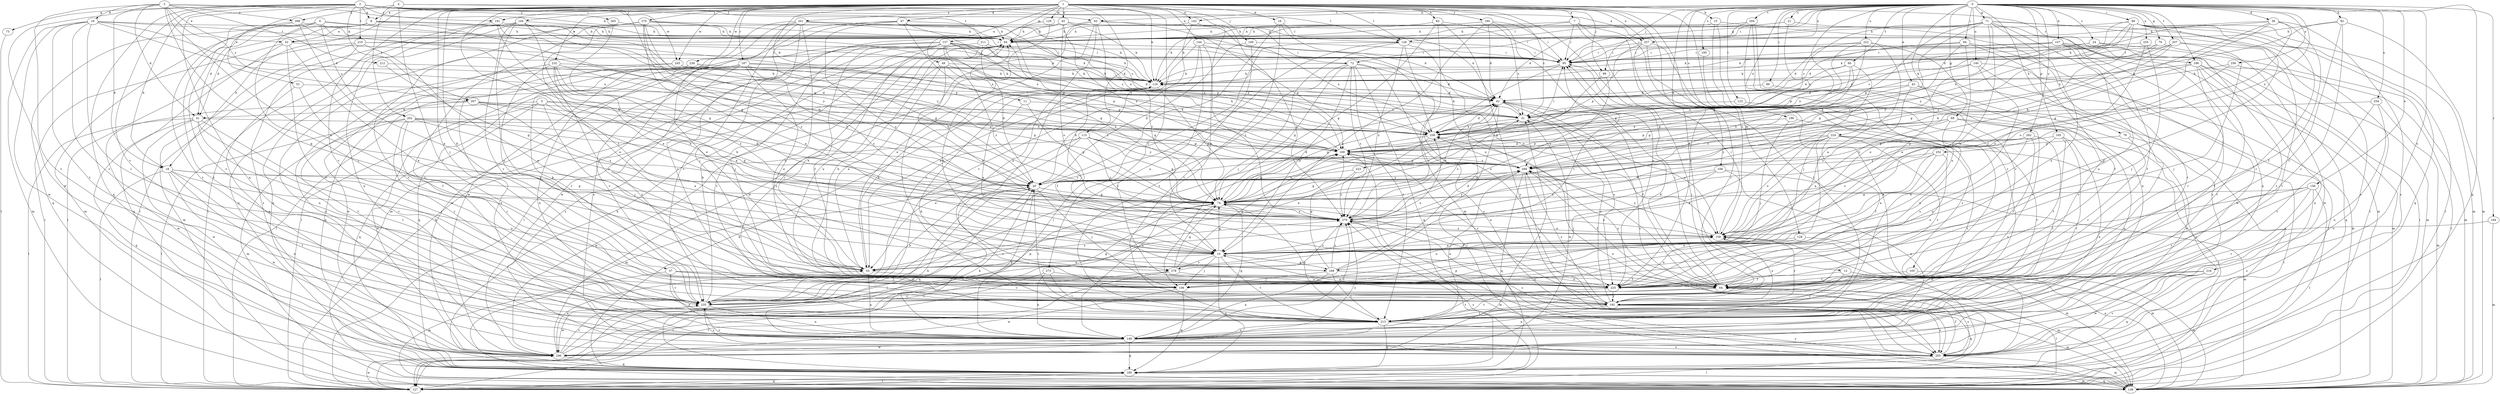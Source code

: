 strict digraph  {
0;
1;
2;
3;
4;
5;
6;
7;
8;
10;
11;
12;
15;
16;
18;
19;
20;
21;
24;
31;
36;
37;
41;
42;
43;
45;
47;
49;
51;
52;
53;
60;
63;
64;
69;
70;
71;
72;
73;
74;
78;
82;
83;
84;
86;
89;
94;
95;
99;
100;
104;
105;
106;
107;
109;
115;
116;
122;
126;
127;
128;
129;
137;
138;
140;
143;
144;
148;
156;
159;
165;
168;
169;
180;
184;
186;
187;
190;
191;
192;
195;
196;
201;
202;
203;
204;
207;
210;
211;
212;
213;
216;
222;
223;
224;
225;
232;
235;
238;
245;
246;
252;
254;
255;
256;
257;
258;
262;
265;
267;
268;
269;
270;
273;
278;
279;
0 -> 21  [label=c];
0 -> 24  [label=c];
0 -> 36  [label=d];
0 -> 43  [label=e];
0 -> 60  [label=f];
0 -> 63  [label=f];
0 -> 69  [label=g];
0 -> 70  [label=g];
0 -> 71  [label=g];
0 -> 72  [label=g];
0 -> 78  [label=h];
0 -> 82  [label=h];
0 -> 86  [label=i];
0 -> 89  [label=i];
0 -> 94  [label=i];
0 -> 95  [label=i];
0 -> 99  [label=j];
0 -> 107  [label=k];
0 -> 109  [label=k];
0 -> 122  [label=l];
0 -> 140  [label=n];
0 -> 143  [label=n];
0 -> 156  [label=o];
0 -> 165  [label=p];
0 -> 168  [label=p];
0 -> 180  [label=q];
0 -> 184  [label=r];
0 -> 186  [label=r];
0 -> 195  [label=s];
0 -> 196  [label=s];
0 -> 204  [label=t];
0 -> 207  [label=t];
0 -> 216  [label=u];
0 -> 222  [label=u];
0 -> 223  [label=u];
0 -> 224  [label=u];
0 -> 252  [label=x];
0 -> 254  [label=x];
0 -> 255  [label=x];
0 -> 256  [label=x];
0 -> 257  [label=x];
0 -> 262  [label=y];
1 -> 7  [label=a];
1 -> 8  [label=a];
1 -> 11  [label=b];
1 -> 12  [label=b];
1 -> 15  [label=b];
1 -> 16  [label=b];
1 -> 18  [label=b];
1 -> 31  [label=c];
1 -> 37  [label=d];
1 -> 45  [label=e];
1 -> 47  [label=e];
1 -> 49  [label=e];
1 -> 83  [label=h];
1 -> 99  [label=j];
1 -> 100  [label=j];
1 -> 104  [label=j];
1 -> 105  [label=j];
1 -> 106  [label=j];
1 -> 115  [label=k];
1 -> 126  [label=l];
1 -> 128  [label=m];
1 -> 129  [label=m];
1 -> 137  [label=m];
1 -> 143  [label=n];
1 -> 144  [label=n];
1 -> 159  [label=o];
1 -> 186  [label=r];
1 -> 187  [label=r];
1 -> 190  [label=r];
1 -> 191  [label=r];
1 -> 201  [label=s];
1 -> 232  [label=v];
1 -> 235  [label=v];
1 -> 238  [label=w];
1 -> 245  [label=w];
1 -> 257  [label=x];
1 -> 270  [label=z];
1 -> 273  [label=z];
1 -> 278  [label=z];
2 -> 8  [label=a];
2 -> 18  [label=b];
2 -> 51  [label=e];
2 -> 63  [label=f];
2 -> 72  [label=g];
2 -> 73  [label=g];
2 -> 126  [label=l];
2 -> 148  [label=n];
2 -> 180  [label=q];
2 -> 191  [label=r];
2 -> 210  [label=t];
2 -> 211  [label=t];
2 -> 235  [label=v];
2 -> 245  [label=w];
2 -> 246  [label=w];
2 -> 265  [label=y];
2 -> 267  [label=y];
3 -> 10  [label=a];
3 -> 18  [label=b];
3 -> 19  [label=b];
3 -> 41  [label=d];
3 -> 52  [label=e];
3 -> 84  [label=h];
3 -> 168  [label=p];
3 -> 212  [label=t];
3 -> 213  [label=t];
3 -> 257  [label=x];
3 -> 267  [label=y];
3 -> 268  [label=y];
4 -> 74  [label=g];
4 -> 116  [label=k];
4 -> 192  [label=r];
4 -> 202  [label=s];
4 -> 268  [label=y];
5 -> 31  [label=c];
5 -> 41  [label=d];
5 -> 106  [label=j];
5 -> 180  [label=q];
5 -> 246  [label=w];
5 -> 269  [label=y];
5 -> 278  [label=z];
6 -> 20  [label=b];
6 -> 41  [label=d];
6 -> 84  [label=h];
6 -> 106  [label=j];
6 -> 180  [label=q];
6 -> 202  [label=s];
6 -> 213  [label=t];
6 -> 258  [label=x];
7 -> 52  [label=e];
7 -> 95  [label=i];
7 -> 126  [label=l];
7 -> 203  [label=s];
7 -> 213  [label=t];
7 -> 225  [label=u];
8 -> 20  [label=b];
8 -> 41  [label=d];
8 -> 52  [label=e];
8 -> 84  [label=h];
8 -> 138  [label=m];
8 -> 258  [label=x];
10 -> 53  [label=e];
10 -> 74  [label=g];
10 -> 106  [label=j];
10 -> 168  [label=p];
10 -> 180  [label=q];
10 -> 213  [label=t];
10 -> 278  [label=z];
11 -> 10  [label=a];
11 -> 31  [label=c];
11 -> 74  [label=g];
12 -> 64  [label=f];
12 -> 138  [label=m];
12 -> 213  [label=t];
15 -> 84  [label=h];
15 -> 148  [label=n];
15 -> 192  [label=r];
15 -> 203  [label=s];
16 -> 20  [label=b];
16 -> 64  [label=f];
16 -> 126  [label=l];
16 -> 213  [label=t];
18 -> 20  [label=b];
18 -> 74  [label=g];
18 -> 127  [label=l];
18 -> 148  [label=n];
18 -> 213  [label=t];
18 -> 225  [label=u];
18 -> 246  [label=w];
19 -> 42  [label=d];
19 -> 84  [label=h];
19 -> 95  [label=i];
19 -> 138  [label=m];
19 -> 192  [label=r];
19 -> 213  [label=t];
19 -> 235  [label=v];
19 -> 246  [label=w];
19 -> 258  [label=x];
20 -> 74  [label=g];
20 -> 106  [label=j];
20 -> 116  [label=k];
20 -> 127  [label=l];
20 -> 180  [label=q];
20 -> 213  [label=t];
20 -> 269  [label=y];
21 -> 84  [label=h];
21 -> 116  [label=k];
21 -> 138  [label=m];
21 -> 258  [label=x];
24 -> 95  [label=i];
24 -> 116  [label=k];
24 -> 138  [label=m];
24 -> 213  [label=t];
31 -> 116  [label=k];
31 -> 159  [label=o];
31 -> 246  [label=w];
31 -> 258  [label=x];
36 -> 20  [label=b];
36 -> 64  [label=f];
36 -> 74  [label=g];
36 -> 84  [label=h];
36 -> 116  [label=k];
36 -> 159  [label=o];
36 -> 203  [label=s];
37 -> 64  [label=f];
37 -> 106  [label=j];
37 -> 138  [label=m];
37 -> 148  [label=n];
37 -> 225  [label=u];
37 -> 235  [label=v];
41 -> 127  [label=l];
41 -> 180  [label=q];
41 -> 192  [label=r];
41 -> 213  [label=t];
41 -> 235  [label=v];
41 -> 246  [label=w];
41 -> 258  [label=x];
42 -> 31  [label=c];
42 -> 64  [label=f];
42 -> 74  [label=g];
42 -> 127  [label=l];
42 -> 203  [label=s];
42 -> 225  [label=u];
42 -> 279  [label=z];
43 -> 42  [label=d];
43 -> 159  [label=o];
43 -> 180  [label=q];
43 -> 235  [label=v];
43 -> 258  [label=x];
45 -> 84  [label=h];
45 -> 116  [label=k];
45 -> 159  [label=o];
45 -> 246  [label=w];
45 -> 258  [label=x];
45 -> 269  [label=y];
47 -> 53  [label=e];
47 -> 74  [label=g];
47 -> 84  [label=h];
47 -> 169  [label=p];
47 -> 192  [label=r];
47 -> 258  [label=x];
47 -> 279  [label=z];
49 -> 10  [label=a];
49 -> 31  [label=c];
49 -> 53  [label=e];
49 -> 74  [label=g];
49 -> 116  [label=k];
49 -> 203  [label=s];
51 -> 42  [label=d];
51 -> 64  [label=f];
51 -> 148  [label=n];
52 -> 53  [label=e];
52 -> 95  [label=i];
52 -> 127  [label=l];
52 -> 180  [label=q];
52 -> 235  [label=v];
53 -> 64  [label=f];
53 -> 116  [label=k];
53 -> 148  [label=n];
53 -> 159  [label=o];
53 -> 258  [label=x];
53 -> 279  [label=z];
60 -> 42  [label=d];
60 -> 74  [label=g];
60 -> 116  [label=k];
60 -> 169  [label=p];
60 -> 279  [label=z];
63 -> 42  [label=d];
63 -> 53  [label=e];
63 -> 84  [label=h];
63 -> 169  [label=p];
63 -> 225  [label=u];
63 -> 246  [label=w];
63 -> 279  [label=z];
64 -> 42  [label=d];
64 -> 95  [label=i];
64 -> 127  [label=l];
64 -> 203  [label=s];
64 -> 213  [label=t];
64 -> 235  [label=v];
64 -> 269  [label=y];
69 -> 10  [label=a];
69 -> 148  [label=n];
69 -> 169  [label=p];
69 -> 203  [label=s];
69 -> 225  [label=u];
69 -> 258  [label=x];
70 -> 31  [label=c];
70 -> 95  [label=i];
70 -> 246  [label=w];
70 -> 269  [label=y];
71 -> 10  [label=a];
71 -> 20  [label=b];
71 -> 31  [label=c];
71 -> 74  [label=g];
71 -> 84  [label=h];
71 -> 95  [label=i];
71 -> 127  [label=l];
71 -> 148  [label=n];
71 -> 169  [label=p];
71 -> 203  [label=s];
71 -> 213  [label=t];
71 -> 225  [label=u];
72 -> 10  [label=a];
72 -> 42  [label=d];
72 -> 74  [label=g];
72 -> 116  [label=k];
72 -> 180  [label=q];
72 -> 203  [label=s];
72 -> 213  [label=t];
72 -> 235  [label=v];
72 -> 279  [label=z];
73 -> 127  [label=l];
74 -> 42  [label=d];
74 -> 64  [label=f];
74 -> 127  [label=l];
74 -> 159  [label=o];
74 -> 169  [label=p];
74 -> 235  [label=v];
74 -> 279  [label=z];
78 -> 127  [label=l];
78 -> 169  [label=p];
78 -> 192  [label=r];
82 -> 64  [label=f];
82 -> 84  [label=h];
82 -> 138  [label=m];
82 -> 192  [label=r];
82 -> 258  [label=x];
83 -> 74  [label=g];
83 -> 84  [label=h];
83 -> 95  [label=i];
83 -> 138  [label=m];
83 -> 203  [label=s];
84 -> 95  [label=i];
84 -> 127  [label=l];
84 -> 192  [label=r];
84 -> 213  [label=t];
84 -> 225  [label=u];
86 -> 42  [label=d];
86 -> 74  [label=g];
86 -> 84  [label=h];
86 -> 106  [label=j];
86 -> 127  [label=l];
86 -> 138  [label=m];
86 -> 180  [label=q];
86 -> 192  [label=r];
86 -> 258  [label=x];
86 -> 269  [label=y];
89 -> 42  [label=d];
89 -> 235  [label=v];
94 -> 10  [label=a];
94 -> 42  [label=d];
94 -> 64  [label=f];
94 -> 95  [label=i];
94 -> 246  [label=w];
94 -> 269  [label=y];
95 -> 116  [label=k];
95 -> 258  [label=x];
99 -> 74  [label=g];
99 -> 279  [label=z];
100 -> 20  [label=b];
100 -> 95  [label=i];
100 -> 213  [label=t];
104 -> 10  [label=a];
104 -> 84  [label=h];
104 -> 127  [label=l];
104 -> 148  [label=n];
104 -> 169  [label=p];
104 -> 180  [label=q];
104 -> 225  [label=u];
104 -> 235  [label=v];
104 -> 269  [label=y];
105 -> 64  [label=f];
105 -> 138  [label=m];
106 -> 180  [label=q];
106 -> 246  [label=w];
107 -> 31  [label=c];
107 -> 64  [label=f];
107 -> 95  [label=i];
107 -> 116  [label=k];
107 -> 127  [label=l];
107 -> 138  [label=m];
107 -> 213  [label=t];
107 -> 225  [label=u];
109 -> 20  [label=b];
109 -> 53  [label=e];
109 -> 106  [label=j];
109 -> 138  [label=m];
109 -> 148  [label=n];
115 -> 53  [label=e];
115 -> 74  [label=g];
115 -> 138  [label=m];
115 -> 169  [label=p];
115 -> 246  [label=w];
115 -> 269  [label=y];
115 -> 279  [label=z];
116 -> 42  [label=d];
116 -> 64  [label=f];
116 -> 74  [label=g];
116 -> 192  [label=r];
122 -> 31  [label=c];
122 -> 246  [label=w];
126 -> 95  [label=i];
126 -> 106  [label=j];
126 -> 127  [label=l];
126 -> 159  [label=o];
126 -> 225  [label=u];
126 -> 235  [label=v];
126 -> 279  [label=z];
127 -> 84  [label=h];
127 -> 180  [label=q];
127 -> 246  [label=w];
127 -> 279  [label=z];
128 -> 10  [label=a];
128 -> 138  [label=m];
128 -> 225  [label=u];
129 -> 84  [label=h];
129 -> 213  [label=t];
137 -> 31  [label=c];
137 -> 53  [label=e];
137 -> 64  [label=f];
137 -> 95  [label=i];
137 -> 106  [label=j];
137 -> 116  [label=k];
137 -> 127  [label=l];
137 -> 169  [label=p];
137 -> 246  [label=w];
137 -> 258  [label=x];
137 -> 279  [label=z];
138 -> 116  [label=k];
138 -> 159  [label=o];
138 -> 169  [label=p];
138 -> 180  [label=q];
140 -> 106  [label=j];
140 -> 116  [label=k];
140 -> 127  [label=l];
140 -> 138  [label=m];
140 -> 258  [label=x];
143 -> 10  [label=a];
143 -> 84  [label=h];
143 -> 235  [label=v];
143 -> 279  [label=z];
144 -> 53  [label=e];
144 -> 95  [label=i];
144 -> 225  [label=u];
144 -> 235  [label=v];
144 -> 258  [label=x];
144 -> 279  [label=z];
148 -> 20  [label=b];
148 -> 74  [label=g];
148 -> 116  [label=k];
148 -> 180  [label=q];
148 -> 203  [label=s];
148 -> 246  [label=w];
148 -> 279  [label=z];
156 -> 74  [label=g];
156 -> 127  [label=l];
156 -> 192  [label=r];
156 -> 203  [label=s];
156 -> 213  [label=t];
156 -> 225  [label=u];
159 -> 10  [label=a];
159 -> 95  [label=i];
159 -> 138  [label=m];
159 -> 192  [label=r];
159 -> 269  [label=y];
159 -> 279  [label=z];
165 -> 64  [label=f];
165 -> 148  [label=n];
165 -> 169  [label=p];
165 -> 213  [label=t];
165 -> 225  [label=u];
168 -> 42  [label=d];
168 -> 84  [label=h];
168 -> 95  [label=i];
168 -> 106  [label=j];
168 -> 148  [label=n];
168 -> 169  [label=p];
168 -> 213  [label=t];
168 -> 225  [label=u];
168 -> 279  [label=z];
169 -> 84  [label=h];
169 -> 148  [label=n];
169 -> 192  [label=r];
169 -> 269  [label=y];
180 -> 84  [label=h];
180 -> 127  [label=l];
180 -> 138  [label=m];
180 -> 258  [label=x];
184 -> 138  [label=m];
184 -> 159  [label=o];
186 -> 116  [label=k];
186 -> 138  [label=m];
186 -> 148  [label=n];
186 -> 159  [label=o];
186 -> 180  [label=q];
186 -> 192  [label=r];
186 -> 213  [label=t];
187 -> 20  [label=b];
187 -> 42  [label=d];
187 -> 53  [label=e];
187 -> 116  [label=k];
187 -> 127  [label=l];
187 -> 148  [label=n];
187 -> 180  [label=q];
187 -> 213  [label=t];
187 -> 235  [label=v];
187 -> 279  [label=z];
190 -> 10  [label=a];
190 -> 31  [label=c];
190 -> 42  [label=d];
190 -> 84  [label=h];
190 -> 95  [label=i];
190 -> 116  [label=k];
190 -> 225  [label=u];
191 -> 10  [label=a];
191 -> 84  [label=h];
191 -> 127  [label=l];
191 -> 169  [label=p];
192 -> 10  [label=a];
192 -> 31  [label=c];
192 -> 138  [label=m];
192 -> 148  [label=n];
192 -> 159  [label=o];
192 -> 180  [label=q];
192 -> 203  [label=s];
192 -> 213  [label=t];
192 -> 269  [label=y];
195 -> 106  [label=j];
196 -> 106  [label=j];
196 -> 213  [label=t];
196 -> 258  [label=x];
201 -> 84  [label=h];
201 -> 106  [label=j];
201 -> 116  [label=k];
201 -> 138  [label=m];
201 -> 169  [label=p];
201 -> 203  [label=s];
201 -> 225  [label=u];
201 -> 235  [label=v];
201 -> 246  [label=w];
202 -> 10  [label=a];
202 -> 20  [label=b];
202 -> 74  [label=g];
202 -> 127  [label=l];
202 -> 138  [label=m];
202 -> 192  [label=r];
202 -> 235  [label=v];
202 -> 258  [label=x];
203 -> 20  [label=b];
203 -> 64  [label=f];
203 -> 127  [label=l];
203 -> 138  [label=m];
203 -> 235  [label=v];
203 -> 279  [label=z];
204 -> 42  [label=d];
204 -> 74  [label=g];
204 -> 84  [label=h];
204 -> 225  [label=u];
204 -> 235  [label=v];
207 -> 20  [label=b];
207 -> 95  [label=i];
207 -> 106  [label=j];
207 -> 116  [label=k];
207 -> 213  [label=t];
207 -> 269  [label=y];
210 -> 53  [label=e];
210 -> 95  [label=i];
210 -> 116  [label=k];
210 -> 127  [label=l];
210 -> 138  [label=m];
210 -> 203  [label=s];
211 -> 20  [label=b];
211 -> 95  [label=i];
211 -> 116  [label=k];
211 -> 192  [label=r];
211 -> 258  [label=x];
212 -> 74  [label=g];
212 -> 116  [label=k];
213 -> 74  [label=g];
213 -> 95  [label=i];
213 -> 148  [label=n];
213 -> 180  [label=q];
213 -> 203  [label=s];
216 -> 64  [label=f];
216 -> 180  [label=q];
216 -> 203  [label=s];
216 -> 225  [label=u];
216 -> 246  [label=w];
222 -> 10  [label=a];
222 -> 42  [label=d];
222 -> 74  [label=g];
222 -> 95  [label=i];
222 -> 169  [label=p];
222 -> 192  [label=r];
223 -> 20  [label=b];
223 -> 74  [label=g];
223 -> 279  [label=z];
224 -> 10  [label=a];
224 -> 53  [label=e];
224 -> 64  [label=f];
224 -> 106  [label=j];
224 -> 127  [label=l];
224 -> 159  [label=o];
224 -> 169  [label=p];
224 -> 213  [label=t];
224 -> 235  [label=v];
224 -> 269  [label=y];
225 -> 84  [label=h];
225 -> 192  [label=r];
225 -> 213  [label=t];
232 -> 10  [label=a];
232 -> 20  [label=b];
232 -> 53  [label=e];
232 -> 106  [label=j];
232 -> 116  [label=k];
232 -> 148  [label=n];
232 -> 279  [label=z];
235 -> 20  [label=b];
235 -> 74  [label=g];
235 -> 84  [label=h];
235 -> 148  [label=n];
235 -> 203  [label=s];
235 -> 246  [label=w];
238 -> 74  [label=g];
238 -> 116  [label=k];
238 -> 180  [label=q];
238 -> 235  [label=v];
238 -> 246  [label=w];
245 -> 116  [label=k];
245 -> 148  [label=n];
245 -> 169  [label=p];
245 -> 203  [label=s];
246 -> 20  [label=b];
246 -> 31  [label=c];
246 -> 53  [label=e];
246 -> 169  [label=p];
246 -> 180  [label=q];
246 -> 235  [label=v];
246 -> 279  [label=z];
252 -> 10  [label=a];
252 -> 159  [label=o];
252 -> 225  [label=u];
252 -> 269  [label=y];
252 -> 279  [label=z];
254 -> 31  [label=c];
254 -> 138  [label=m];
254 -> 148  [label=n];
254 -> 213  [label=t];
255 -> 95  [label=i];
255 -> 106  [label=j];
255 -> 159  [label=o];
256 -> 116  [label=k];
256 -> 127  [label=l];
256 -> 279  [label=z];
257 -> 95  [label=i];
257 -> 148  [label=n];
257 -> 169  [label=p];
257 -> 192  [label=r];
257 -> 203  [label=s];
258 -> 42  [label=d];
258 -> 53  [label=e];
258 -> 95  [label=i];
258 -> 169  [label=p];
262 -> 64  [label=f];
262 -> 169  [label=p];
262 -> 213  [label=t];
262 -> 225  [label=u];
262 -> 269  [label=y];
265 -> 74  [label=g];
265 -> 84  [label=h];
267 -> 20  [label=b];
267 -> 31  [label=c];
267 -> 169  [label=p];
267 -> 213  [label=t];
267 -> 246  [label=w];
267 -> 279  [label=z];
268 -> 10  [label=a];
268 -> 84  [label=h];
268 -> 213  [label=t];
268 -> 235  [label=v];
268 -> 269  [label=y];
269 -> 20  [label=b];
269 -> 64  [label=f];
269 -> 148  [label=n];
269 -> 169  [label=p];
269 -> 180  [label=q];
269 -> 203  [label=s];
269 -> 258  [label=x];
270 -> 10  [label=a];
270 -> 31  [label=c];
270 -> 42  [label=d];
270 -> 53  [label=e];
270 -> 74  [label=g];
270 -> 84  [label=h];
270 -> 180  [label=q];
270 -> 213  [label=t];
270 -> 279  [label=z];
273 -> 127  [label=l];
273 -> 148  [label=n];
273 -> 213  [label=t];
273 -> 225  [label=u];
278 -> 74  [label=g];
278 -> 127  [label=l];
278 -> 169  [label=p];
278 -> 225  [label=u];
278 -> 235  [label=v];
278 -> 279  [label=z];
279 -> 31  [label=c];
279 -> 42  [label=d];
279 -> 138  [label=m];
279 -> 159  [label=o];
279 -> 269  [label=y];
}
